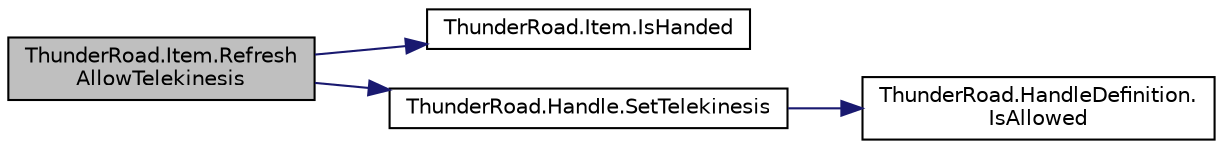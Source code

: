 digraph "ThunderRoad.Item.RefreshAllowTelekinesis"
{
 // LATEX_PDF_SIZE
  edge [fontname="Helvetica",fontsize="10",labelfontname="Helvetica",labelfontsize="10"];
  node [fontname="Helvetica",fontsize="10",shape=record];
  rankdir="LR";
  Node1 [label="ThunderRoad.Item.Refresh\lAllowTelekinesis",height=0.2,width=0.4,color="black", fillcolor="grey75", style="filled", fontcolor="black",tooltip="Refreshes the allow telekinesis."];
  Node1 -> Node2 [color="midnightblue",fontsize="10",style="solid",fontname="Helvetica"];
  Node2 [label="ThunderRoad.Item.IsHanded",height=0.2,width=0.4,color="black", fillcolor="white", style="filled",URL="$class_thunder_road_1_1_item.html#a3f6db977accd385918e6ac7b140e9872",tooltip="Determines whether the specified side is handed."];
  Node1 -> Node3 [color="midnightblue",fontsize="10",style="solid",fontname="Helvetica"];
  Node3 [label="ThunderRoad.Handle.SetTelekinesis",height=0.2,width=0.4,color="black", fillcolor="white", style="filled",URL="$class_thunder_road_1_1_handle.html#ab6f935bbaaeb51473b8dd68c25108200",tooltip="Sets the telekinesis."];
  Node3 -> Node4 [color="midnightblue",fontsize="10",style="solid",fontname="Helvetica"];
  Node4 [label="ThunderRoad.HandleDefinition.\lIsAllowed",height=0.2,width=0.4,color="black", fillcolor="white", style="filled",URL="$class_thunder_road_1_1_handle_definition.html#a377fdf9672bbc0d224115730deded19e",tooltip="Determines whether the specified side is allowed."];
}

